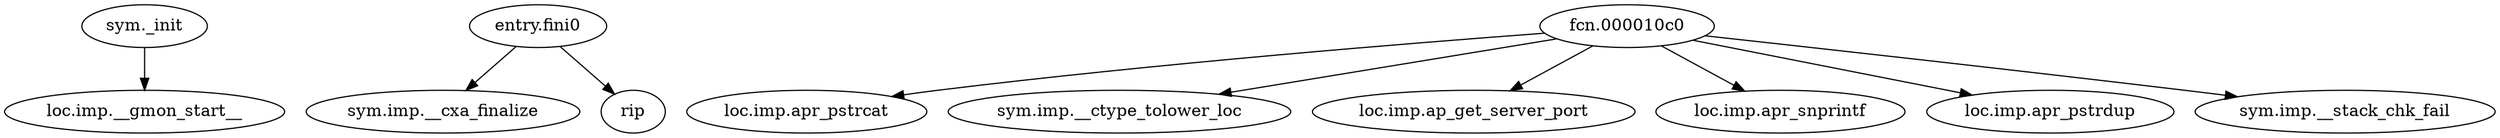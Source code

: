 digraph code {
  "0x00000b78" [label="sym._init"];
  "0x00000b78" -> "0x00000c00";
  "0x00000c00" [label="loc.imp.__gmon_start__"];
  "0x00000d40" [label="entry.fini0"];
  "0x00000d40" -> "0x00000c70";
  "0x00000c70" [label="sym.imp.__cxa_finalize"];
  "0x00000d40" -> "0x00000cb0";
  "0x00000cb0" [label="rip"];
  "0x000010c0" [label="fcn.000010c0"];
  "0x000010c0" -> "0x00000c50";
  "0x00000c50" [label="loc.imp.apr_pstrcat"];
  "0x000010c0" -> "0x00000c90";
  "0x00000c90" [label="sym.imp.__ctype_tolower_loc"];
  "0x000010c0" -> "0x00000c40";
  "0x00000c40" [label="loc.imp.ap_get_server_port"];
  "0x000010c0" -> "0x00000c30";
  "0x00000c30" [label="loc.imp.apr_snprintf"];
  "0x000010c0" -> "0x00000c20";
  "0x00000c20" [label="loc.imp.apr_pstrdup"];
  "0x000010c0" -> "0x00000be0";
  "0x00000be0" [label="sym.imp.__stack_chk_fail"];
}